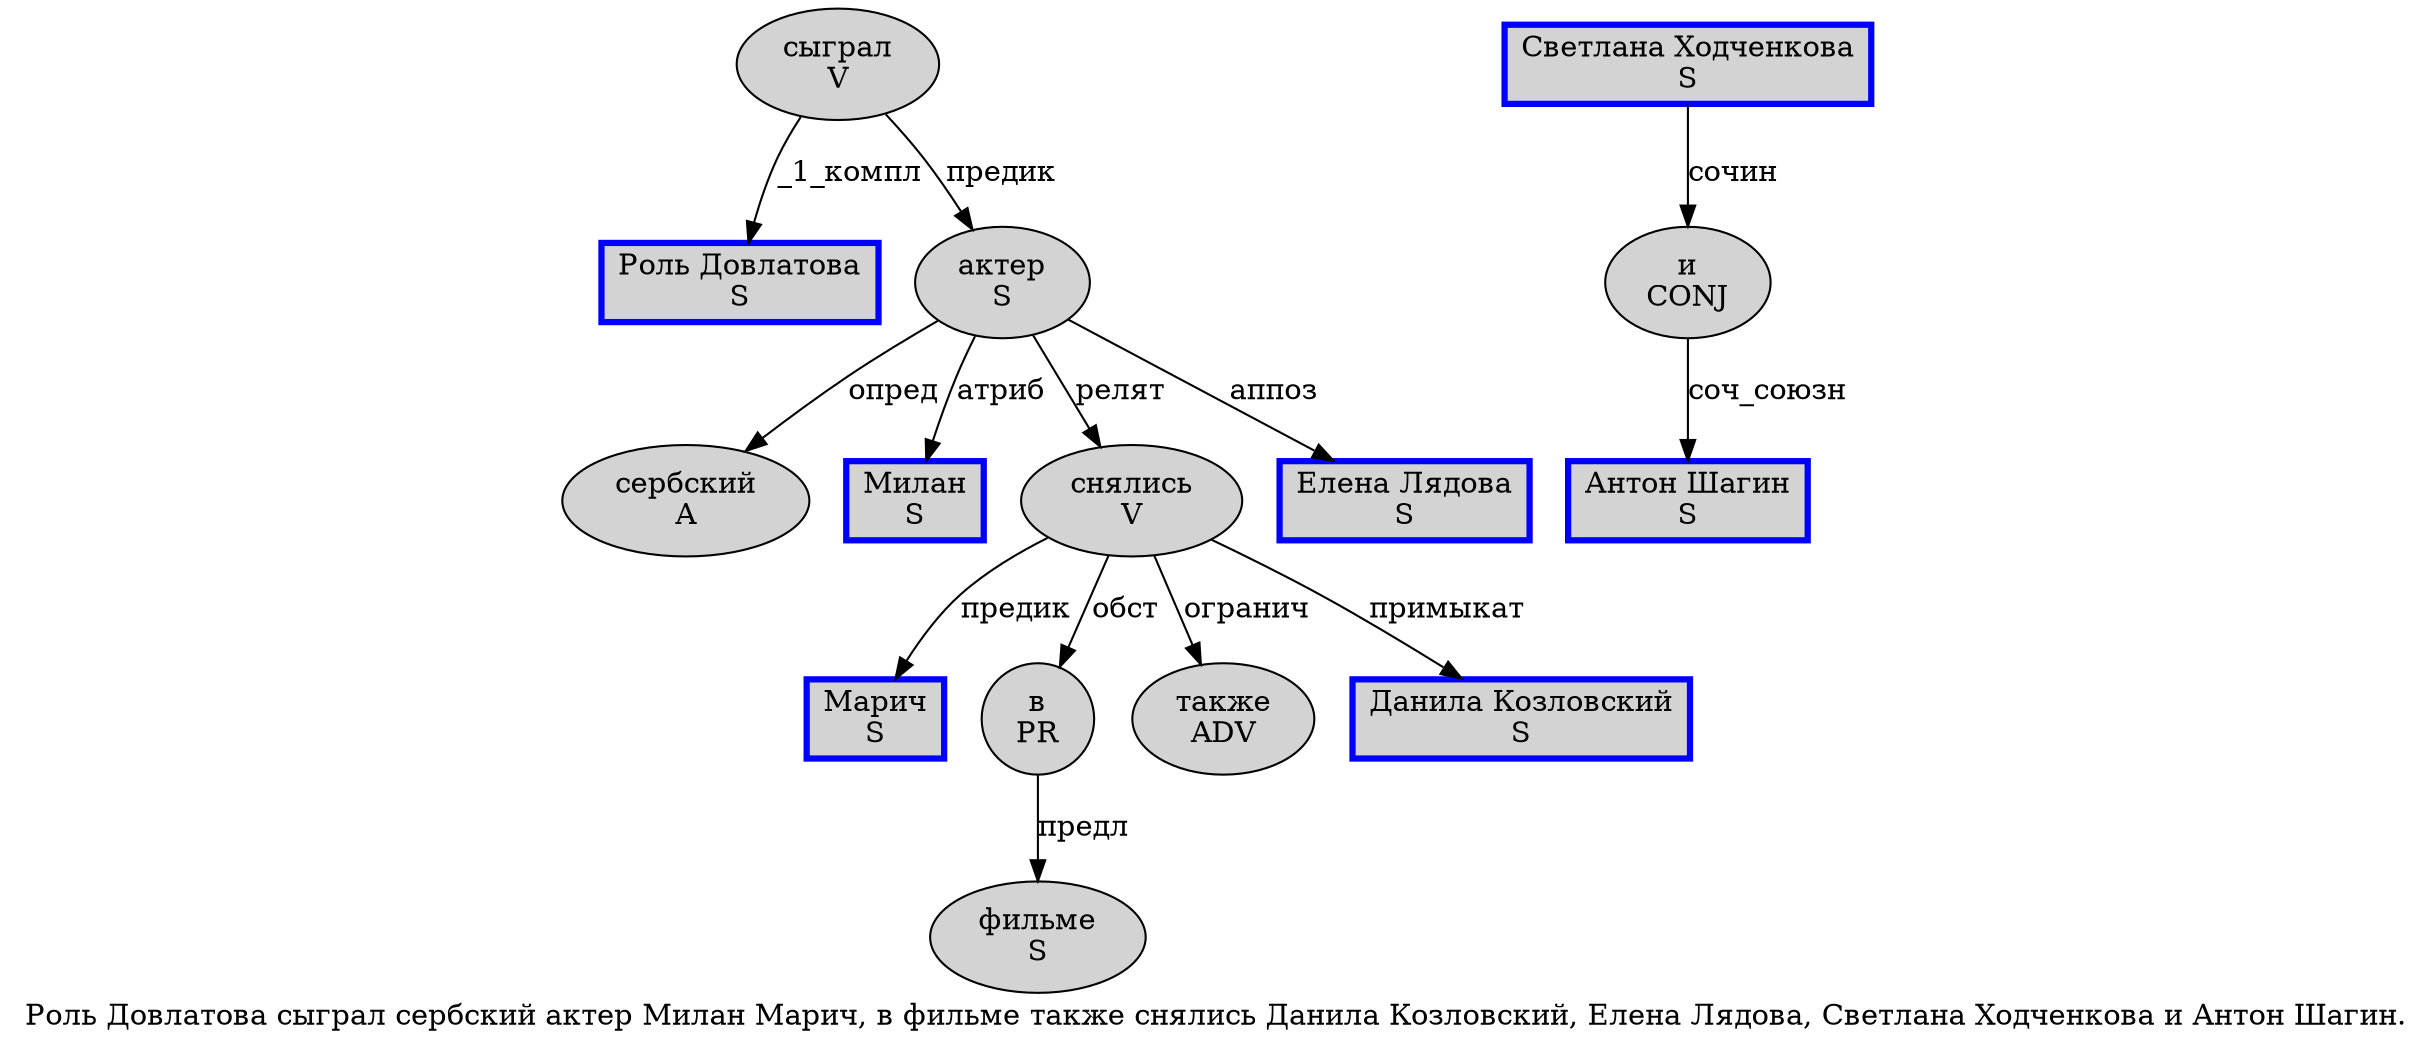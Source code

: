 digraph SENTENCE_1447 {
	graph [label="Роль Довлатова сыграл сербский актер Милан Марич, в фильме также снялись Данила Козловский, Елена Лядова, Светлана Ходченкова и Антон Шагин."]
	node [style=filled]
		0 [label="Роль Довлатова
S" color=blue fillcolor=lightgray penwidth=3 shape=box]
		1 [label="сыграл
V" color="" fillcolor=lightgray penwidth=1 shape=ellipse]
		2 [label="сербский
A" color="" fillcolor=lightgray penwidth=1 shape=ellipse]
		3 [label="актер
S" color="" fillcolor=lightgray penwidth=1 shape=ellipse]
		4 [label="Милан
S" color=blue fillcolor=lightgray penwidth=3 shape=box]
		5 [label="Марич
S" color=blue fillcolor=lightgray penwidth=3 shape=box]
		7 [label="в
PR" color="" fillcolor=lightgray penwidth=1 shape=ellipse]
		8 [label="фильме
S" color="" fillcolor=lightgray penwidth=1 shape=ellipse]
		9 [label="также
ADV" color="" fillcolor=lightgray penwidth=1 shape=ellipse]
		10 [label="снялись
V" color="" fillcolor=lightgray penwidth=1 shape=ellipse]
		11 [label="Данила Козловский
S" color=blue fillcolor=lightgray penwidth=3 shape=box]
		13 [label="Елена Лядова
S" color=blue fillcolor=lightgray penwidth=3 shape=box]
		15 [label="Светлана Ходченкова
S" color=blue fillcolor=lightgray penwidth=3 shape=box]
		16 [label="и
CONJ" color="" fillcolor=lightgray penwidth=1 shape=ellipse]
		17 [label="Антон Шагин
S" color=blue fillcolor=lightgray penwidth=3 shape=box]
			3 -> 2 [label="опред"]
			3 -> 4 [label="атриб"]
			3 -> 10 [label="релят"]
			3 -> 13 [label="аппоз"]
			1 -> 0 [label="_1_компл"]
			1 -> 3 [label="предик"]
			7 -> 8 [label="предл"]
			15 -> 16 [label="сочин"]
			10 -> 5 [label="предик"]
			10 -> 7 [label="обст"]
			10 -> 9 [label="огранич"]
			10 -> 11 [label="примыкат"]
			16 -> 17 [label="соч_союзн"]
}